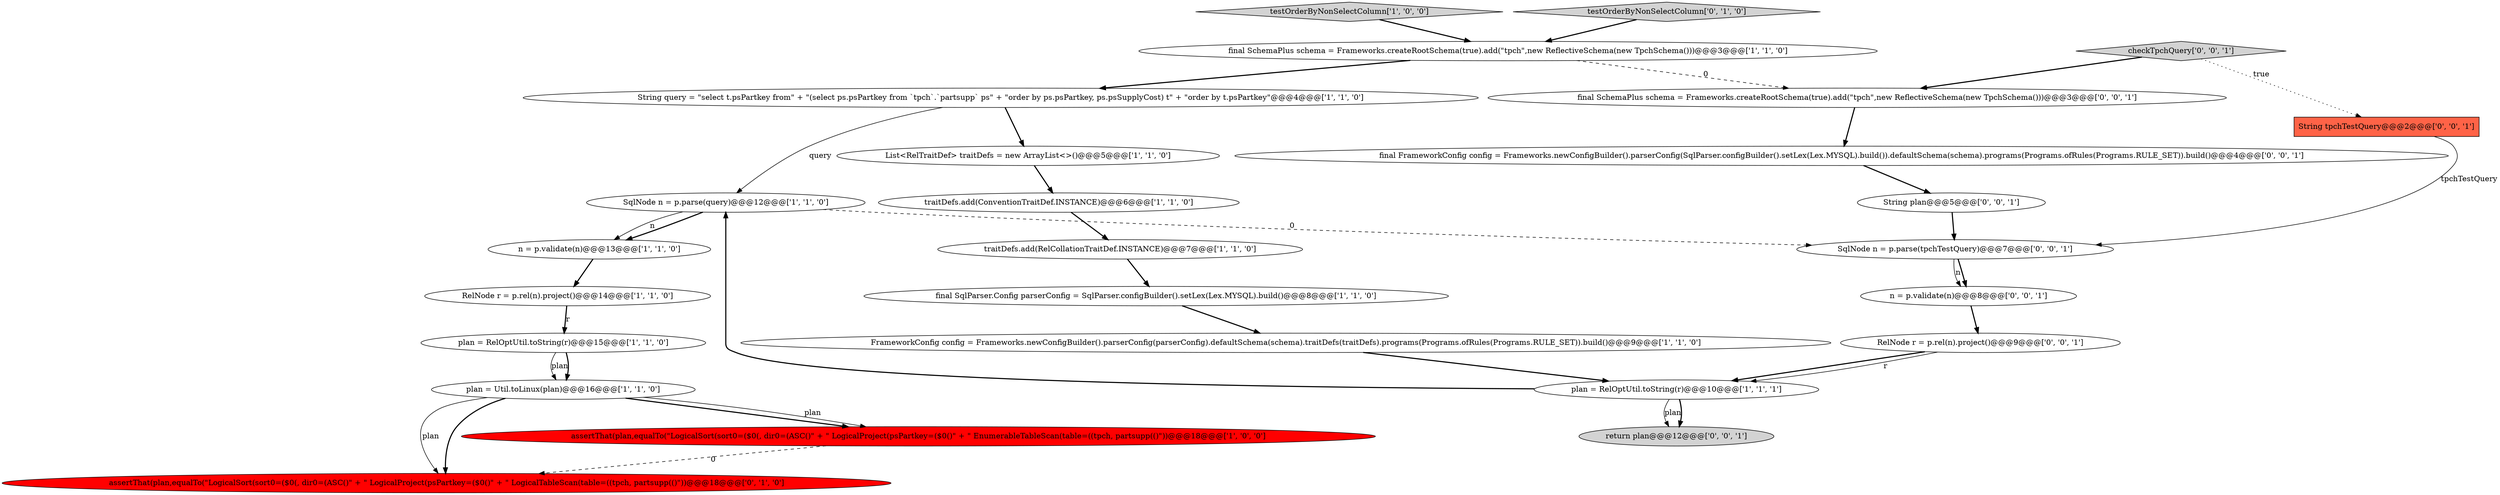 digraph {
3 [style = filled, label = "assertThat(plan,equalTo(\"LogicalSort(sort0=($0(, dir0=(ASC()\" + \" LogicalProject(psPartkey=($0()\" + \" EnumerableTableScan(table=((tpch, partsupp(()\"))@@@18@@@['1', '0', '0']", fillcolor = red, shape = ellipse image = "AAA1AAABBB1BBB"];
11 [style = filled, label = "SqlNode n = p.parse(query)@@@12@@@['1', '1', '0']", fillcolor = white, shape = ellipse image = "AAA0AAABBB1BBB"];
7 [style = filled, label = "List<RelTraitDef> traitDefs = new ArrayList<>()@@@5@@@['1', '1', '0']", fillcolor = white, shape = ellipse image = "AAA0AAABBB1BBB"];
15 [style = filled, label = "assertThat(plan,equalTo(\"LogicalSort(sort0=($0(, dir0=(ASC()\" + \" LogicalProject(psPartkey=($0()\" + \" LogicalTableScan(table=((tpch, partsupp(()\"))@@@18@@@['0', '1', '0']", fillcolor = red, shape = ellipse image = "AAA1AAABBB2BBB"];
17 [style = filled, label = "checkTpchQuery['0', '0', '1']", fillcolor = lightgray, shape = diamond image = "AAA0AAABBB3BBB"];
5 [style = filled, label = "RelNode r = p.rel(n).project()@@@14@@@['1', '1', '0']", fillcolor = white, shape = ellipse image = "AAA0AAABBB1BBB"];
0 [style = filled, label = "traitDefs.add(RelCollationTraitDef.INSTANCE)@@@7@@@['1', '1', '0']", fillcolor = white, shape = ellipse image = "AAA0AAABBB1BBB"];
24 [style = filled, label = "String tpchTestQuery@@@2@@@['0', '0', '1']", fillcolor = tomato, shape = box image = "AAA0AAABBB3BBB"];
23 [style = filled, label = "SqlNode n = p.parse(tpchTestQuery)@@@7@@@['0', '0', '1']", fillcolor = white, shape = ellipse image = "AAA0AAABBB3BBB"];
21 [style = filled, label = "n = p.validate(n)@@@8@@@['0', '0', '1']", fillcolor = white, shape = ellipse image = "AAA0AAABBB3BBB"];
14 [style = filled, label = "FrameworkConfig config = Frameworks.newConfigBuilder().parserConfig(parserConfig).defaultSchema(schema).traitDefs(traitDefs).programs(Programs.ofRules(Programs.RULE_SET)).build()@@@9@@@['1', '1', '0']", fillcolor = white, shape = ellipse image = "AAA0AAABBB1BBB"];
8 [style = filled, label = "traitDefs.add(ConventionTraitDef.INSTANCE)@@@6@@@['1', '1', '0']", fillcolor = white, shape = ellipse image = "AAA0AAABBB1BBB"];
10 [style = filled, label = "testOrderByNonSelectColumn['1', '0', '0']", fillcolor = lightgray, shape = diamond image = "AAA0AAABBB1BBB"];
2 [style = filled, label = "String query = \"select t.psPartkey from\" + \"(select ps.psPartkey from `tpch`.`partsupp` ps\" + \"order by ps.psPartkey, ps.psSupplyCost) t\" + \"order by t.psPartkey\"@@@4@@@['1', '1', '0']", fillcolor = white, shape = ellipse image = "AAA0AAABBB1BBB"];
6 [style = filled, label = "plan = RelOptUtil.toString(r)@@@15@@@['1', '1', '0']", fillcolor = white, shape = ellipse image = "AAA0AAABBB1BBB"];
12 [style = filled, label = "n = p.validate(n)@@@13@@@['1', '1', '0']", fillcolor = white, shape = ellipse image = "AAA0AAABBB1BBB"];
16 [style = filled, label = "testOrderByNonSelectColumn['0', '1', '0']", fillcolor = lightgray, shape = diamond image = "AAA0AAABBB2BBB"];
22 [style = filled, label = "final FrameworkConfig config = Frameworks.newConfigBuilder().parserConfig(SqlParser.configBuilder().setLex(Lex.MYSQL).build()).defaultSchema(schema).programs(Programs.ofRules(Programs.RULE_SET)).build()@@@4@@@['0', '0', '1']", fillcolor = white, shape = ellipse image = "AAA0AAABBB3BBB"];
19 [style = filled, label = "RelNode r = p.rel(n).project()@@@9@@@['0', '0', '1']", fillcolor = white, shape = ellipse image = "AAA0AAABBB3BBB"];
18 [style = filled, label = "return plan@@@12@@@['0', '0', '1']", fillcolor = lightgray, shape = ellipse image = "AAA0AAABBB3BBB"];
25 [style = filled, label = "final SchemaPlus schema = Frameworks.createRootSchema(true).add(\"tpch\",new ReflectiveSchema(new TpchSchema()))@@@3@@@['0', '0', '1']", fillcolor = white, shape = ellipse image = "AAA0AAABBB3BBB"];
9 [style = filled, label = "final SqlParser.Config parserConfig = SqlParser.configBuilder().setLex(Lex.MYSQL).build()@@@8@@@['1', '1', '0']", fillcolor = white, shape = ellipse image = "AAA0AAABBB1BBB"];
4 [style = filled, label = "final SchemaPlus schema = Frameworks.createRootSchema(true).add(\"tpch\",new ReflectiveSchema(new TpchSchema()))@@@3@@@['1', '1', '0']", fillcolor = white, shape = ellipse image = "AAA0AAABBB1BBB"];
1 [style = filled, label = "plan = Util.toLinux(plan)@@@16@@@['1', '1', '0']", fillcolor = white, shape = ellipse image = "AAA0AAABBB1BBB"];
20 [style = filled, label = "String plan@@@5@@@['0', '0', '1']", fillcolor = white, shape = ellipse image = "AAA0AAABBB3BBB"];
13 [style = filled, label = "plan = RelOptUtil.toString(r)@@@10@@@['1', '1', '1']", fillcolor = white, shape = ellipse image = "AAA0AAABBB1BBB"];
17->25 [style = bold, label=""];
1->15 [style = solid, label="plan"];
0->9 [style = bold, label=""];
12->5 [style = bold, label=""];
21->19 [style = bold, label=""];
25->22 [style = bold, label=""];
1->15 [style = bold, label=""];
11->12 [style = solid, label="n"];
6->1 [style = solid, label="plan"];
1->3 [style = bold, label=""];
1->3 [style = solid, label="plan"];
11->23 [style = dashed, label="0"];
11->12 [style = bold, label=""];
23->21 [style = solid, label="n"];
4->2 [style = bold, label=""];
7->8 [style = bold, label=""];
13->11 [style = bold, label=""];
8->0 [style = bold, label=""];
4->25 [style = dashed, label="0"];
6->1 [style = bold, label=""];
2->11 [style = solid, label="query"];
13->18 [style = solid, label="plan"];
5->6 [style = bold, label=""];
20->23 [style = bold, label=""];
22->20 [style = bold, label=""];
23->21 [style = bold, label=""];
19->13 [style = bold, label=""];
5->6 [style = solid, label="r"];
24->23 [style = solid, label="tpchTestQuery"];
9->14 [style = bold, label=""];
10->4 [style = bold, label=""];
3->15 [style = dashed, label="0"];
2->7 [style = bold, label=""];
14->13 [style = bold, label=""];
16->4 [style = bold, label=""];
19->13 [style = solid, label="r"];
17->24 [style = dotted, label="true"];
13->18 [style = bold, label=""];
}
